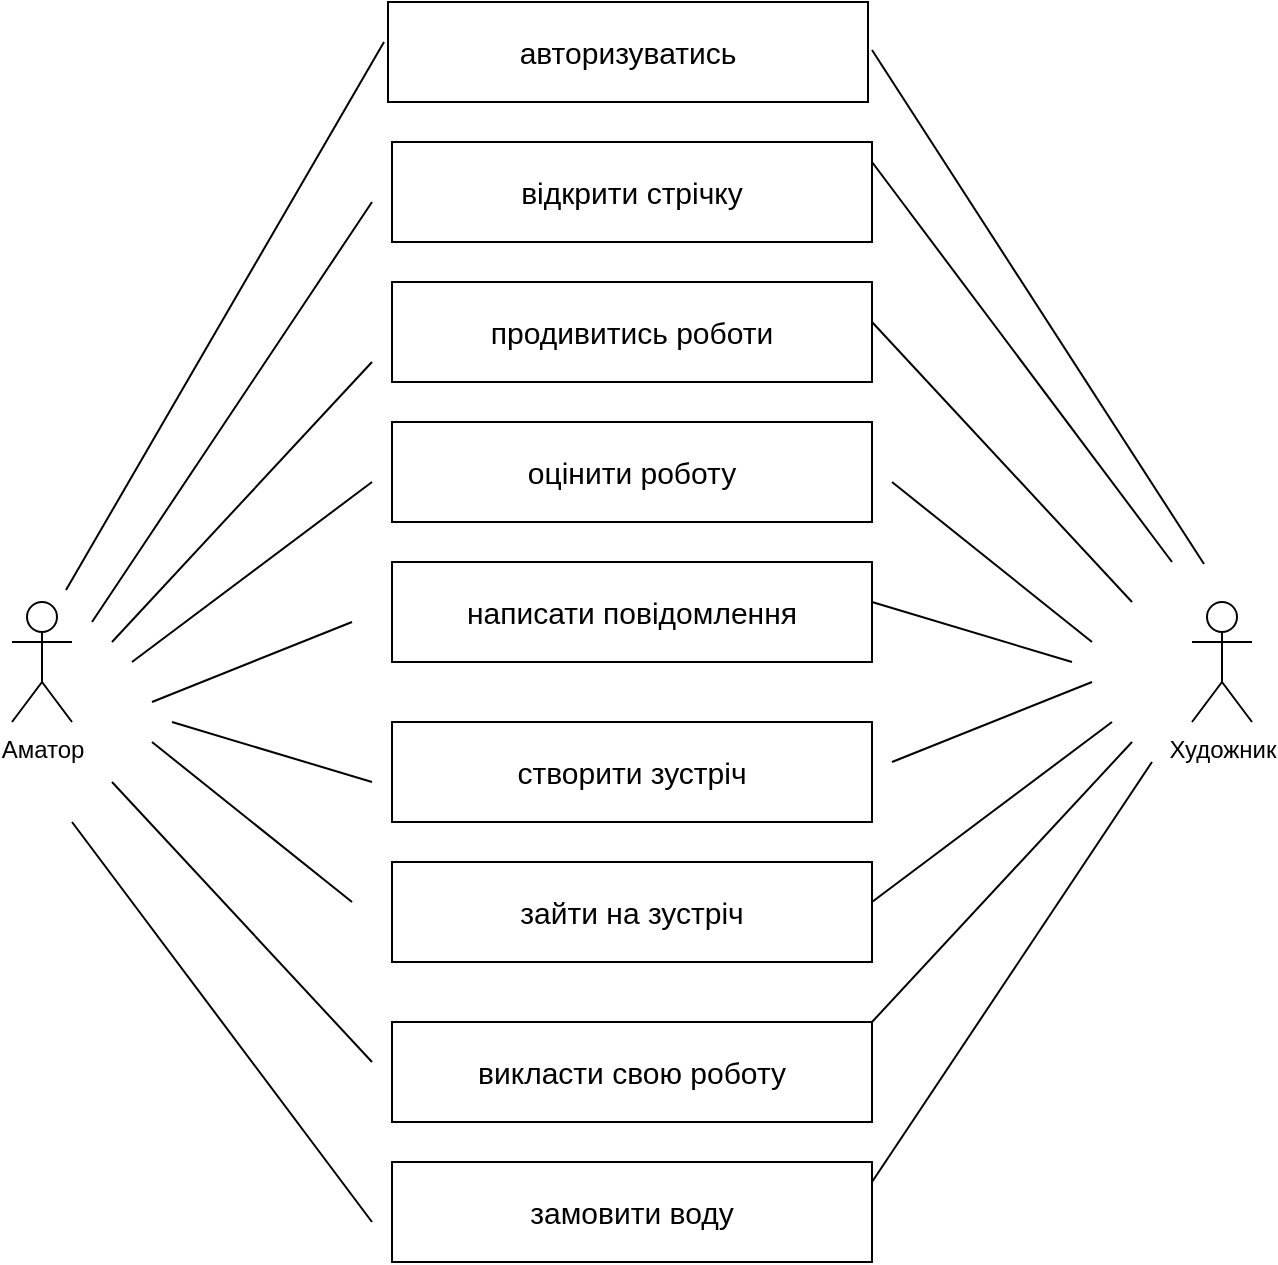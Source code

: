 <mxfile version="16.0.0" type="device"><diagram id="-npAzaXgrkG02xMBJWAt" name="Страница 1"><mxGraphModel dx="1219" dy="772" grid="0" gridSize="10" guides="1" tooltips="1" connect="1" arrows="1" fold="1" page="1" pageScale="1" pageWidth="827" pageHeight="1169" math="0" shadow="0"><root><mxCell id="0"/><mxCell id="1" parent="0"/><mxCell id="TfWt5iIgsPcJb-KnJJEE-1" value="Аматор" style="shape=umlActor;verticalLabelPosition=bottom;verticalAlign=top;html=1;outlineConnect=0;" vertex="1" parent="1"><mxGeometry x="90" y="460" width="30" height="60" as="geometry"/></mxCell><mxCell id="TfWt5iIgsPcJb-KnJJEE-2" value="Художник&lt;br&gt;" style="shape=umlActor;verticalLabelPosition=bottom;verticalAlign=top;html=1;outlineConnect=0;" vertex="1" parent="1"><mxGeometry x="680" y="460" width="30" height="60" as="geometry"/></mxCell><mxCell id="TfWt5iIgsPcJb-KnJJEE-6" value="відкрити стрічку" style="rounded=0;whiteSpace=wrap;html=1;fontSize=15;" vertex="1" parent="1"><mxGeometry x="280" y="230" width="240" height="50" as="geometry"/></mxCell><mxCell id="TfWt5iIgsPcJb-KnJJEE-7" value="продивитись роботи" style="rounded=0;whiteSpace=wrap;html=1;fontSize=15;" vertex="1" parent="1"><mxGeometry x="280" y="300" width="240" height="50" as="geometry"/></mxCell><mxCell id="TfWt5iIgsPcJb-KnJJEE-10" value="оцінити роботу" style="rounded=0;whiteSpace=wrap;html=1;fontSize=15;" vertex="1" parent="1"><mxGeometry x="280" y="370" width="240" height="50" as="geometry"/></mxCell><mxCell id="TfWt5iIgsPcJb-KnJJEE-11" value="зайти на зустріч" style="rounded=0;whiteSpace=wrap;html=1;fontSize=15;" vertex="1" parent="1"><mxGeometry x="280" y="590" width="240" height="50" as="geometry"/></mxCell><mxCell id="TfWt5iIgsPcJb-KnJJEE-12" value="написати повідомлення" style="rounded=0;whiteSpace=wrap;html=1;fontSize=15;" vertex="1" parent="1"><mxGeometry x="280" y="440" width="240" height="50" as="geometry"/></mxCell><mxCell id="TfWt5iIgsPcJb-KnJJEE-13" value="замовити воду" style="rounded=0;whiteSpace=wrap;html=1;fontSize=15;" vertex="1" parent="1"><mxGeometry x="280" y="740" width="240" height="50" as="geometry"/></mxCell><mxCell id="TfWt5iIgsPcJb-KnJJEE-14" value="викласти свою роботу" style="rounded=0;whiteSpace=wrap;html=1;fontSize=15;" vertex="1" parent="1"><mxGeometry x="280" y="670" width="240" height="50" as="geometry"/></mxCell><mxCell id="TfWt5iIgsPcJb-KnJJEE-16" value="створити зустріч" style="rounded=0;whiteSpace=wrap;html=1;fontSize=15;" vertex="1" parent="1"><mxGeometry x="280" y="520" width="240" height="50" as="geometry"/></mxCell><mxCell id="TfWt5iIgsPcJb-KnJJEE-17" value="" style="endArrow=none;html=1;rounded=0;fontSize=15;" edge="1" parent="1"><mxGeometry width="50" height="50" relative="1" as="geometry"><mxPoint x="130" y="470" as="sourcePoint"/><mxPoint x="270" y="260" as="targetPoint"/></mxGeometry></mxCell><mxCell id="TfWt5iIgsPcJb-KnJJEE-18" value="" style="endArrow=none;html=1;rounded=0;fontSize=15;" edge="1" parent="1"><mxGeometry width="50" height="50" relative="1" as="geometry"><mxPoint x="140" y="480" as="sourcePoint"/><mxPoint x="270" y="340" as="targetPoint"/></mxGeometry></mxCell><mxCell id="TfWt5iIgsPcJb-KnJJEE-19" value="" style="endArrow=none;html=1;rounded=0;fontSize=15;" edge="1" parent="1"><mxGeometry width="50" height="50" relative="1" as="geometry"><mxPoint x="150" y="490" as="sourcePoint"/><mxPoint x="270" y="400" as="targetPoint"/></mxGeometry></mxCell><mxCell id="TfWt5iIgsPcJb-KnJJEE-20" value="" style="endArrow=none;html=1;rounded=0;fontSize=15;" edge="1" parent="1"><mxGeometry width="50" height="50" relative="1" as="geometry"><mxPoint x="160" y="510" as="sourcePoint"/><mxPoint x="260" y="470" as="targetPoint"/></mxGeometry></mxCell><mxCell id="TfWt5iIgsPcJb-KnJJEE-21" value="" style="endArrow=none;html=1;rounded=0;fontSize=15;" edge="1" parent="1"><mxGeometry width="50" height="50" relative="1" as="geometry"><mxPoint x="270" y="770" as="sourcePoint"/><mxPoint x="120" y="570" as="targetPoint"/></mxGeometry></mxCell><mxCell id="TfWt5iIgsPcJb-KnJJEE-22" value="" style="endArrow=none;html=1;rounded=0;fontSize=15;" edge="1" parent="1"><mxGeometry width="50" height="50" relative="1" as="geometry"><mxPoint x="170" y="520" as="sourcePoint"/><mxPoint x="270" y="550" as="targetPoint"/></mxGeometry></mxCell><mxCell id="TfWt5iIgsPcJb-KnJJEE-23" value="" style="endArrow=none;html=1;rounded=0;fontSize=15;" edge="1" parent="1"><mxGeometry width="50" height="50" relative="1" as="geometry"><mxPoint x="160" y="530" as="sourcePoint"/><mxPoint x="260" y="610" as="targetPoint"/></mxGeometry></mxCell><mxCell id="TfWt5iIgsPcJb-KnJJEE-24" value="" style="endArrow=none;html=1;rounded=0;fontSize=15;" edge="1" parent="1"><mxGeometry width="50" height="50" relative="1" as="geometry"><mxPoint x="270" y="690" as="sourcePoint"/><mxPoint x="140" y="550" as="targetPoint"/></mxGeometry></mxCell><mxCell id="TfWt5iIgsPcJb-KnJJEE-41" value="" style="group;rotation=-180;" vertex="1" connectable="0" parent="1"><mxGeometry x="520" y="240" width="150" height="510" as="geometry"/></mxCell><mxCell id="TfWt5iIgsPcJb-KnJJEE-33" value="" style="endArrow=none;html=1;rounded=0;fontSize=15;" edge="1" parent="TfWt5iIgsPcJb-KnJJEE-41"><mxGeometry width="50" height="50" relative="1" as="geometry"><mxPoint x="140" y="300" as="sourcePoint"/><mxPoint y="510" as="targetPoint"/></mxGeometry></mxCell><mxCell id="TfWt5iIgsPcJb-KnJJEE-34" value="" style="endArrow=none;html=1;rounded=0;fontSize=15;" edge="1" parent="TfWt5iIgsPcJb-KnJJEE-41"><mxGeometry width="50" height="50" relative="1" as="geometry"><mxPoint x="130" y="290" as="sourcePoint"/><mxPoint y="430" as="targetPoint"/></mxGeometry></mxCell><mxCell id="TfWt5iIgsPcJb-KnJJEE-35" value="" style="endArrow=none;html=1;rounded=0;fontSize=15;" edge="1" parent="TfWt5iIgsPcJb-KnJJEE-41"><mxGeometry width="50" height="50" relative="1" as="geometry"><mxPoint x="120" y="280" as="sourcePoint"/><mxPoint y="370" as="targetPoint"/></mxGeometry></mxCell><mxCell id="TfWt5iIgsPcJb-KnJJEE-36" value="" style="endArrow=none;html=1;rounded=0;fontSize=15;" edge="1" parent="TfWt5iIgsPcJb-KnJJEE-41"><mxGeometry width="50" height="50" relative="1" as="geometry"><mxPoint x="110" y="260" as="sourcePoint"/><mxPoint x="10" y="300" as="targetPoint"/></mxGeometry></mxCell><mxCell id="TfWt5iIgsPcJb-KnJJEE-37" value="" style="endArrow=none;html=1;rounded=0;fontSize=15;" edge="1" parent="TfWt5iIgsPcJb-KnJJEE-41"><mxGeometry width="50" height="50" relative="1" as="geometry"><mxPoint as="sourcePoint"/><mxPoint x="150" y="200" as="targetPoint"/></mxGeometry></mxCell><mxCell id="TfWt5iIgsPcJb-KnJJEE-38" value="" style="endArrow=none;html=1;rounded=0;fontSize=15;" edge="1" parent="TfWt5iIgsPcJb-KnJJEE-41"><mxGeometry width="50" height="50" relative="1" as="geometry"><mxPoint x="100" y="250" as="sourcePoint"/><mxPoint y="220" as="targetPoint"/></mxGeometry></mxCell><mxCell id="TfWt5iIgsPcJb-KnJJEE-39" value="" style="endArrow=none;html=1;rounded=0;fontSize=15;" edge="1" parent="TfWt5iIgsPcJb-KnJJEE-41"><mxGeometry width="50" height="50" relative="1" as="geometry"><mxPoint x="110" y="240" as="sourcePoint"/><mxPoint x="10" y="160" as="targetPoint"/></mxGeometry></mxCell><mxCell id="TfWt5iIgsPcJb-KnJJEE-40" value="" style="endArrow=none;html=1;rounded=0;fontSize=15;" edge="1" parent="TfWt5iIgsPcJb-KnJJEE-41"><mxGeometry width="50" height="50" relative="1" as="geometry"><mxPoint y="80" as="sourcePoint"/><mxPoint x="130" y="220" as="targetPoint"/></mxGeometry></mxCell><mxCell id="TfWt5iIgsPcJb-KnJJEE-42" value="авторизуватись&lt;br&gt;" style="rounded=0;whiteSpace=wrap;html=1;fontSize=15;" vertex="1" parent="1"><mxGeometry x="278" y="160" width="240" height="50" as="geometry"/></mxCell><mxCell id="TfWt5iIgsPcJb-KnJJEE-43" value="" style="endArrow=none;html=1;rounded=0;fontSize=15;" edge="1" parent="1"><mxGeometry width="50" height="50" relative="1" as="geometry"><mxPoint x="117.0" y="454" as="sourcePoint"/><mxPoint x="276" y="180" as="targetPoint"/></mxGeometry></mxCell><mxCell id="TfWt5iIgsPcJb-KnJJEE-44" value="" style="endArrow=none;html=1;rounded=0;fontSize=15;" edge="1" parent="1"><mxGeometry width="50" height="50" relative="1" as="geometry"><mxPoint x="686" y="441" as="sourcePoint"/><mxPoint x="520" y="184" as="targetPoint"/></mxGeometry></mxCell></root></mxGraphModel></diagram></mxfile>
